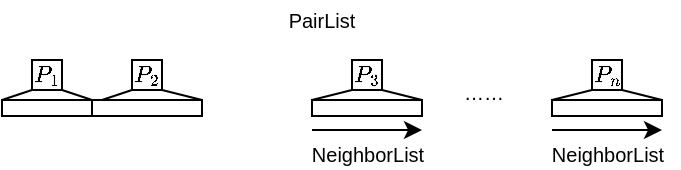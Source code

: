 <mxfile version="10.6.0" type="github"><diagram id="DKJrhhpxTeis4e5bREXT" name="Page-1"><mxGraphModel dx="50" dy="32" grid="1" gridSize="10" guides="1" tooltips="1" connect="1" arrows="1" fold="1" page="1" pageScale="1" pageWidth="350" pageHeight="1169" math="1" shadow="0"><root><mxCell id="0"/><mxCell id="1" parent="0"/><mxCell id="3ChNud9PbsFCPYztfYuO-2" value="&lt;font style=&quot;font-size: 10px&quot;&gt;PairList&lt;/font&gt;" style="text;html=1;strokeColor=none;fillColor=none;align=center;verticalAlign=middle;whiteSpace=wrap;rounded=0;fontSize=10;" vertex="1" parent="1"><mxGeometry x="155" y="90" width="40" height="20" as="geometry"/></mxCell><mxCell id="3ChNud9PbsFCPYztfYuO-4" value="$${P_1}$$" style="rounded=0;whiteSpace=wrap;html=1;fontSize=10;" vertex="1" parent="1"><mxGeometry x="30" y="120" width="15" height="15" as="geometry"/></mxCell><mxCell id="3ChNud9PbsFCPYztfYuO-10" value="" style="endArrow=none;html=1;fontSize=10;" edge="1" parent="1"><mxGeometry width="50" height="50" relative="1" as="geometry"><mxPoint x="45" y="135" as="sourcePoint"/><mxPoint x="60" y="140" as="targetPoint"/></mxGeometry></mxCell><mxCell id="3ChNud9PbsFCPYztfYuO-11" value="" style="endArrow=none;html=1;fontSize=10;" edge="1" parent="1"><mxGeometry width="50" height="50" relative="1" as="geometry"><mxPoint x="30" y="135" as="sourcePoint"/><mxPoint x="15" y="140" as="targetPoint"/></mxGeometry></mxCell><mxCell id="3ChNud9PbsFCPYztfYuO-12" value="" style="rounded=0;whiteSpace=wrap;html=1;fontSize=10;" vertex="1" parent="1"><mxGeometry x="15" y="140" width="45" height="8" as="geometry"/></mxCell><mxCell id="3ChNud9PbsFCPYztfYuO-17" value="$${P_2}$$" style="rounded=0;whiteSpace=wrap;html=1;fontSize=10;" vertex="1" parent="1"><mxGeometry x="80" y="120" width="15" height="15" as="geometry"/></mxCell><mxCell id="3ChNud9PbsFCPYztfYuO-18" value="" style="endArrow=none;html=1;fontSize=10;" edge="1" parent="1"><mxGeometry width="50" height="50" relative="1" as="geometry"><mxPoint x="95" y="135" as="sourcePoint"/><mxPoint x="115" y="140" as="targetPoint"/></mxGeometry></mxCell><mxCell id="3ChNud9PbsFCPYztfYuO-19" value="" style="endArrow=none;html=1;fontSize=10;" edge="1" parent="1"><mxGeometry width="50" height="50" relative="1" as="geometry"><mxPoint x="80" y="135" as="sourcePoint"/><mxPoint x="65" y="140" as="targetPoint"/></mxGeometry></mxCell><mxCell id="3ChNud9PbsFCPYztfYuO-20" value="" style="rounded=0;whiteSpace=wrap;html=1;fontSize=10;" vertex="1" parent="1"><mxGeometry x="60" y="140" width="55" height="8" as="geometry"/></mxCell><mxCell id="3ChNud9PbsFCPYztfYuO-23" value="$${P_3}$$" style="rounded=0;whiteSpace=wrap;html=1;fontSize=10;" vertex="1" parent="1"><mxGeometry x="190" y="120" width="15" height="15" as="geometry"/></mxCell><mxCell id="3ChNud9PbsFCPYztfYuO-24" value="" style="endArrow=none;html=1;fontSize=10;" edge="1" parent="1"><mxGeometry width="50" height="50" relative="1" as="geometry"><mxPoint x="205" y="135" as="sourcePoint"/><mxPoint x="225" y="140" as="targetPoint"/></mxGeometry></mxCell><mxCell id="3ChNud9PbsFCPYztfYuO-25" value="" style="endArrow=none;html=1;fontSize=10;" edge="1" parent="1"><mxGeometry width="50" height="50" relative="1" as="geometry"><mxPoint x="190" y="135" as="sourcePoint"/><mxPoint x="170" y="140" as="targetPoint"/></mxGeometry></mxCell><mxCell id="3ChNud9PbsFCPYztfYuO-26" value="" style="rounded=0;whiteSpace=wrap;html=1;fontSize=10;" vertex="1" parent="1"><mxGeometry x="170" y="140" width="55" height="8" as="geometry"/></mxCell><mxCell id="3ChNud9PbsFCPYztfYuO-27" value="" style="endArrow=classic;html=1;fontSize=10;" edge="1" parent="1"><mxGeometry width="50" height="50" relative="1" as="geometry"><mxPoint x="170" y="155" as="sourcePoint"/><mxPoint x="225" y="155" as="targetPoint"/></mxGeometry></mxCell><mxCell id="3ChNud9PbsFCPYztfYuO-28" value="NeighborList" style="text;html=1;strokeColor=none;fillColor=none;align=center;verticalAlign=middle;whiteSpace=wrap;rounded=0;fontSize=10;" vertex="1" parent="1"><mxGeometry x="177.5" y="159" width="40" height="15" as="geometry"/></mxCell><mxCell id="3ChNud9PbsFCPYztfYuO-29" value="……" style="text;html=1;strokeColor=none;fillColor=none;align=center;verticalAlign=middle;whiteSpace=wrap;rounded=0;fontSize=10;" vertex="1" parent="1"><mxGeometry x="236" y="133" width="40" height="6" as="geometry"/></mxCell><mxCell id="3ChNud9PbsFCPYztfYuO-30" value="$${P_n}$$" style="rounded=0;whiteSpace=wrap;html=1;fontSize=10;" vertex="1" parent="1"><mxGeometry x="310" y="120" width="15" height="15" as="geometry"/></mxCell><mxCell id="3ChNud9PbsFCPYztfYuO-31" value="" style="endArrow=none;html=1;fontSize=10;" edge="1" parent="1"><mxGeometry width="50" height="50" relative="1" as="geometry"><mxPoint x="325" y="135" as="sourcePoint"/><mxPoint x="345" y="140" as="targetPoint"/></mxGeometry></mxCell><mxCell id="3ChNud9PbsFCPYztfYuO-32" value="" style="endArrow=none;html=1;fontSize=10;" edge="1" parent="1"><mxGeometry width="50" height="50" relative="1" as="geometry"><mxPoint x="310" y="135" as="sourcePoint"/><mxPoint x="290" y="140" as="targetPoint"/></mxGeometry></mxCell><mxCell id="3ChNud9PbsFCPYztfYuO-33" value="" style="rounded=0;whiteSpace=wrap;html=1;fontSize=10;" vertex="1" parent="1"><mxGeometry x="290" y="140" width="55" height="8" as="geometry"/></mxCell><mxCell id="3ChNud9PbsFCPYztfYuO-34" value="" style="endArrow=classic;html=1;fontSize=10;" edge="1" parent="1"><mxGeometry width="50" height="50" relative="1" as="geometry"><mxPoint x="290" y="155" as="sourcePoint"/><mxPoint x="345" y="155" as="targetPoint"/></mxGeometry></mxCell><mxCell id="3ChNud9PbsFCPYztfYuO-35" value="NeighborList" style="text;html=1;strokeColor=none;fillColor=none;align=center;verticalAlign=middle;whiteSpace=wrap;rounded=0;fontSize=10;" vertex="1" parent="1"><mxGeometry x="297.5" y="159" width="40" height="15" as="geometry"/></mxCell></root></mxGraphModel></diagram></mxfile>